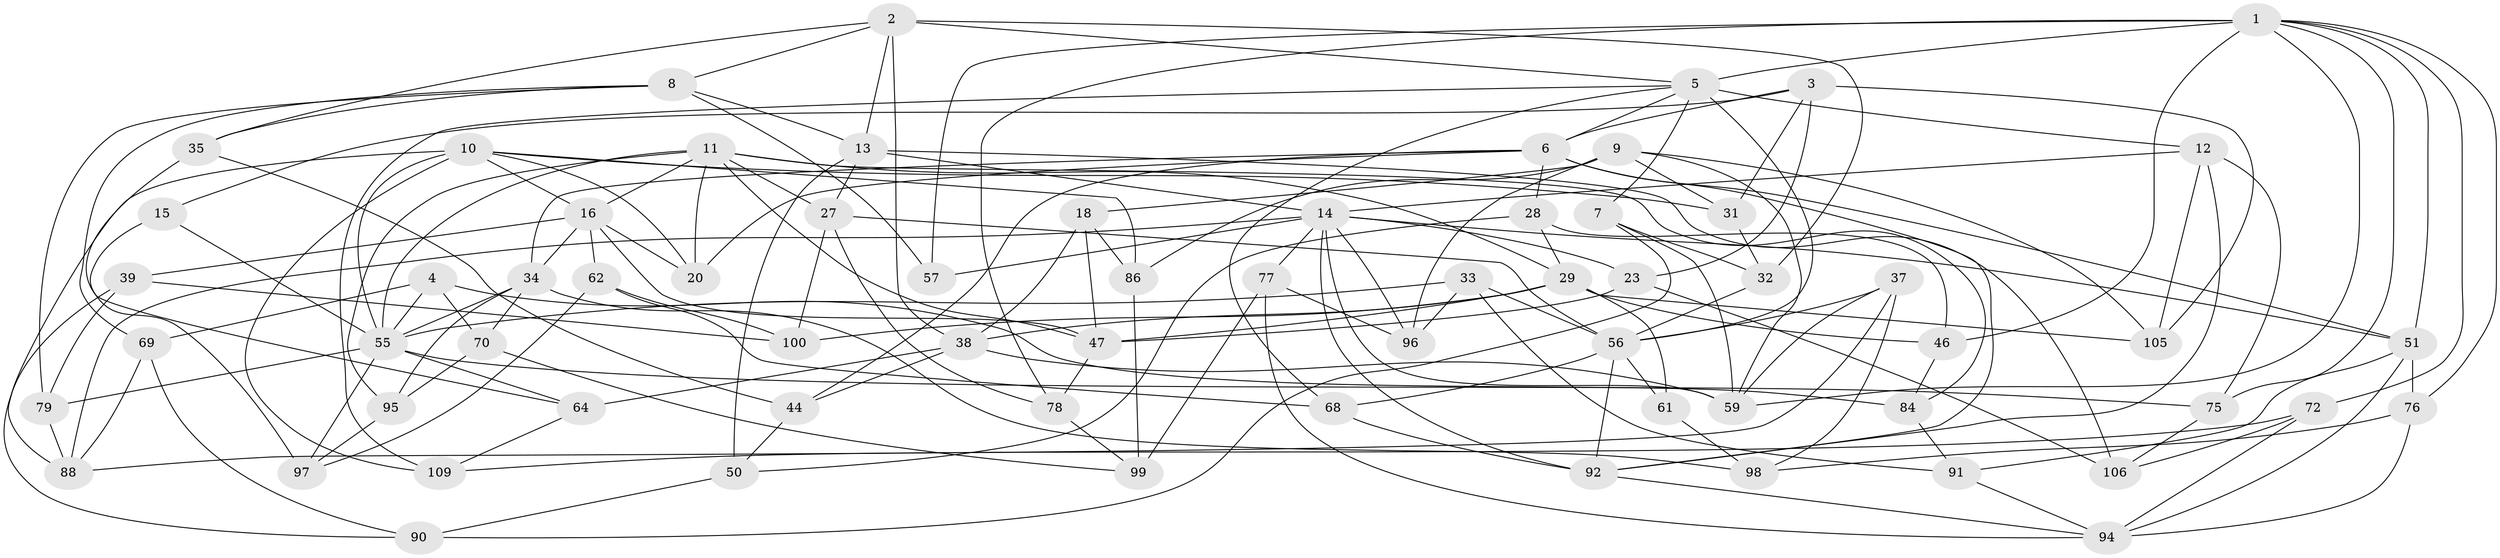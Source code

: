 // original degree distribution, {4: 1.0}
// Generated by graph-tools (version 1.1) at 2025/20/03/04/25 18:20:34]
// undirected, 67 vertices, 167 edges
graph export_dot {
graph [start="1"]
  node [color=gray90,style=filled];
  1 [super="+36"];
  2 [super="+83"];
  3 [super="+101"];
  4;
  5 [super="+26+43+30"];
  6 [super="+85+103"];
  7;
  8 [super="+52"];
  9 [super="+71"];
  10 [super="+67+17"];
  11 [super="+21+40"];
  12 [super="+25"];
  13 [super="+22"];
  14 [super="+80+53"];
  15;
  16 [super="+49+24"];
  18;
  20;
  23;
  27 [super="+45"];
  28;
  29 [super="+58+41"];
  31;
  32;
  33;
  34 [super="+74"];
  35;
  37;
  38 [super="+48"];
  39;
  44;
  46;
  47 [super="+66"];
  50;
  51 [super="+110"];
  55 [super="+63+65"];
  56 [super="+60"];
  57;
  59 [super="+112"];
  61;
  62;
  64;
  68;
  69;
  70;
  72;
  75;
  76;
  77;
  78;
  79;
  84;
  86;
  88 [super="+104"];
  90;
  91;
  92 [super="+93"];
  94 [super="+102"];
  95;
  96;
  97;
  98;
  99;
  100;
  105 [super="+107"];
  106;
  109;
  1 -- 76;
  1 -- 51;
  1 -- 5;
  1 -- 59;
  1 -- 72;
  1 -- 46;
  1 -- 75;
  1 -- 78;
  1 -- 57 [weight=2];
  2 -- 13;
  2 -- 35;
  2 -- 8;
  2 -- 32;
  2 -- 5;
  2 -- 38;
  3 -- 15 [weight=2];
  3 -- 31;
  3 -- 105;
  3 -- 23;
  3 -- 6;
  4 -- 69;
  4 -- 84;
  4 -- 70;
  4 -- 55;
  5 -- 109;
  5 -- 7;
  5 -- 12 [weight=3];
  5 -- 56;
  5 -- 68;
  5 -- 6;
  6 -- 44;
  6 -- 20;
  6 -- 51;
  6 -- 28;
  6 -- 92;
  6 -- 34;
  7 -- 59;
  7 -- 32;
  7 -- 90;
  8 -- 69;
  8 -- 57;
  8 -- 13;
  8 -- 35;
  8 -- 79;
  9 -- 18;
  9 -- 96;
  9 -- 59;
  9 -- 86;
  9 -- 105;
  9 -- 31;
  10 -- 16 [weight=2];
  10 -- 86;
  10 -- 20;
  10 -- 109;
  10 -- 55 [weight=2];
  10 -- 88 [weight=2];
  10 -- 31;
  11 -- 84;
  11 -- 27 [weight=2];
  11 -- 29;
  11 -- 47;
  11 -- 16;
  11 -- 20;
  11 -- 55 [weight=2];
  11 -- 95;
  12 -- 75;
  12 -- 105 [weight=2];
  12 -- 14;
  12 -- 92;
  13 -- 50;
  13 -- 14;
  13 -- 106;
  13 -- 27;
  14 -- 51;
  14 -- 96;
  14 -- 23;
  14 -- 57;
  14 -- 59;
  14 -- 77;
  14 -- 88;
  14 -- 92;
  15 -- 97;
  15 -- 55;
  16 -- 62;
  16 -- 34;
  16 -- 20;
  16 -- 39;
  16 -- 47;
  18 -- 86;
  18 -- 47;
  18 -- 38;
  23 -- 47;
  23 -- 106;
  27 -- 100;
  27 -- 78;
  27 -- 56;
  28 -- 46;
  28 -- 29;
  28 -- 50;
  29 -- 61 [weight=2];
  29 -- 105 [weight=2];
  29 -- 100;
  29 -- 46;
  29 -- 38;
  29 -- 47;
  31 -- 32;
  32 -- 56;
  33 -- 91;
  33 -- 96;
  33 -- 56;
  33 -- 55;
  34 -- 70;
  34 -- 95;
  34 -- 98;
  34 -- 55;
  35 -- 44;
  35 -- 64;
  37 -- 98;
  37 -- 59;
  37 -- 56;
  37 -- 88;
  38 -- 44;
  38 -- 64;
  38 -- 59;
  39 -- 100;
  39 -- 90;
  39 -- 79;
  44 -- 50;
  46 -- 84;
  47 -- 78;
  50 -- 90;
  51 -- 76;
  51 -- 91;
  51 -- 94;
  55 -- 75;
  55 -- 79;
  55 -- 64;
  55 -- 97;
  56 -- 68;
  56 -- 92;
  56 -- 61;
  61 -- 98;
  62 -- 100;
  62 -- 97;
  62 -- 68;
  64 -- 109;
  68 -- 92;
  69 -- 90;
  69 -- 88;
  70 -- 95;
  70 -- 99;
  72 -- 94;
  72 -- 106;
  72 -- 109;
  75 -- 106;
  76 -- 98;
  76 -- 94;
  77 -- 96;
  77 -- 99;
  77 -- 94;
  78 -- 99;
  79 -- 88;
  84 -- 91;
  86 -- 99;
  91 -- 94;
  92 -- 94;
  95 -- 97;
}
